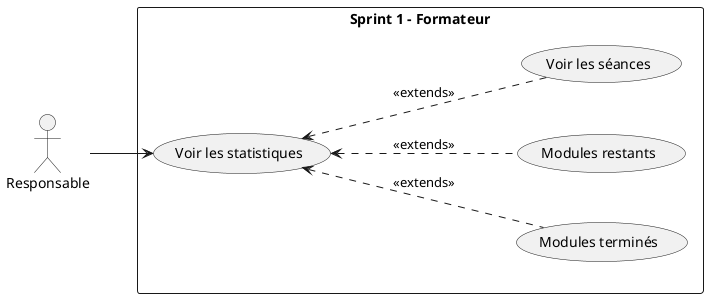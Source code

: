 @startuml
left to right direction
skinparam packageStyle rectangle

actor Responsable

rectangle "Sprint 1 - Formateur" {
  
  usecase "Voir les statistiques"
  usecase "Modules terminés" as ModulesFinis
  usecase "Modules restants" as ModulesRestants
  usecase "Voir les séances" as VoirSeances

  Responsable --> "Voir les statistiques"
  "Voir les statistiques" <--. ModulesFinis : <<extends>>
  "Voir les statistiques" <--. ModulesRestants : <<extends>>
  "Voir les statistiques" <--. VoirSeances : <<extends>>
}
@enduml















' @startuml
' left to right direction
' skinparam packageStyle rectangle

' actor Formateur

' rectangle "Sprint 1 - Formateur" {

'   usecase "Se connecter"
'   usecase "Sélectionner un module"
'   usecase "Saisir date, heure début et durée"
'   usecase "Calcul automatique heure fin"
'   usecase "Enregistrer la session"
'   usecase "Voir mes sessions (lecture seule)"

'   Formateur --> "Se connecter"
'   Formateur --> "Sélectionner un module"
'   Formateur --> "Saisir date, heure début et durée"
'   Formateur --> "Calcul automatique heure fin"
'   Formateur --> "Enregistrer la session"
'   Formateur --> "Voir mes sessions (lecture seule)"
' }
' @enduml
